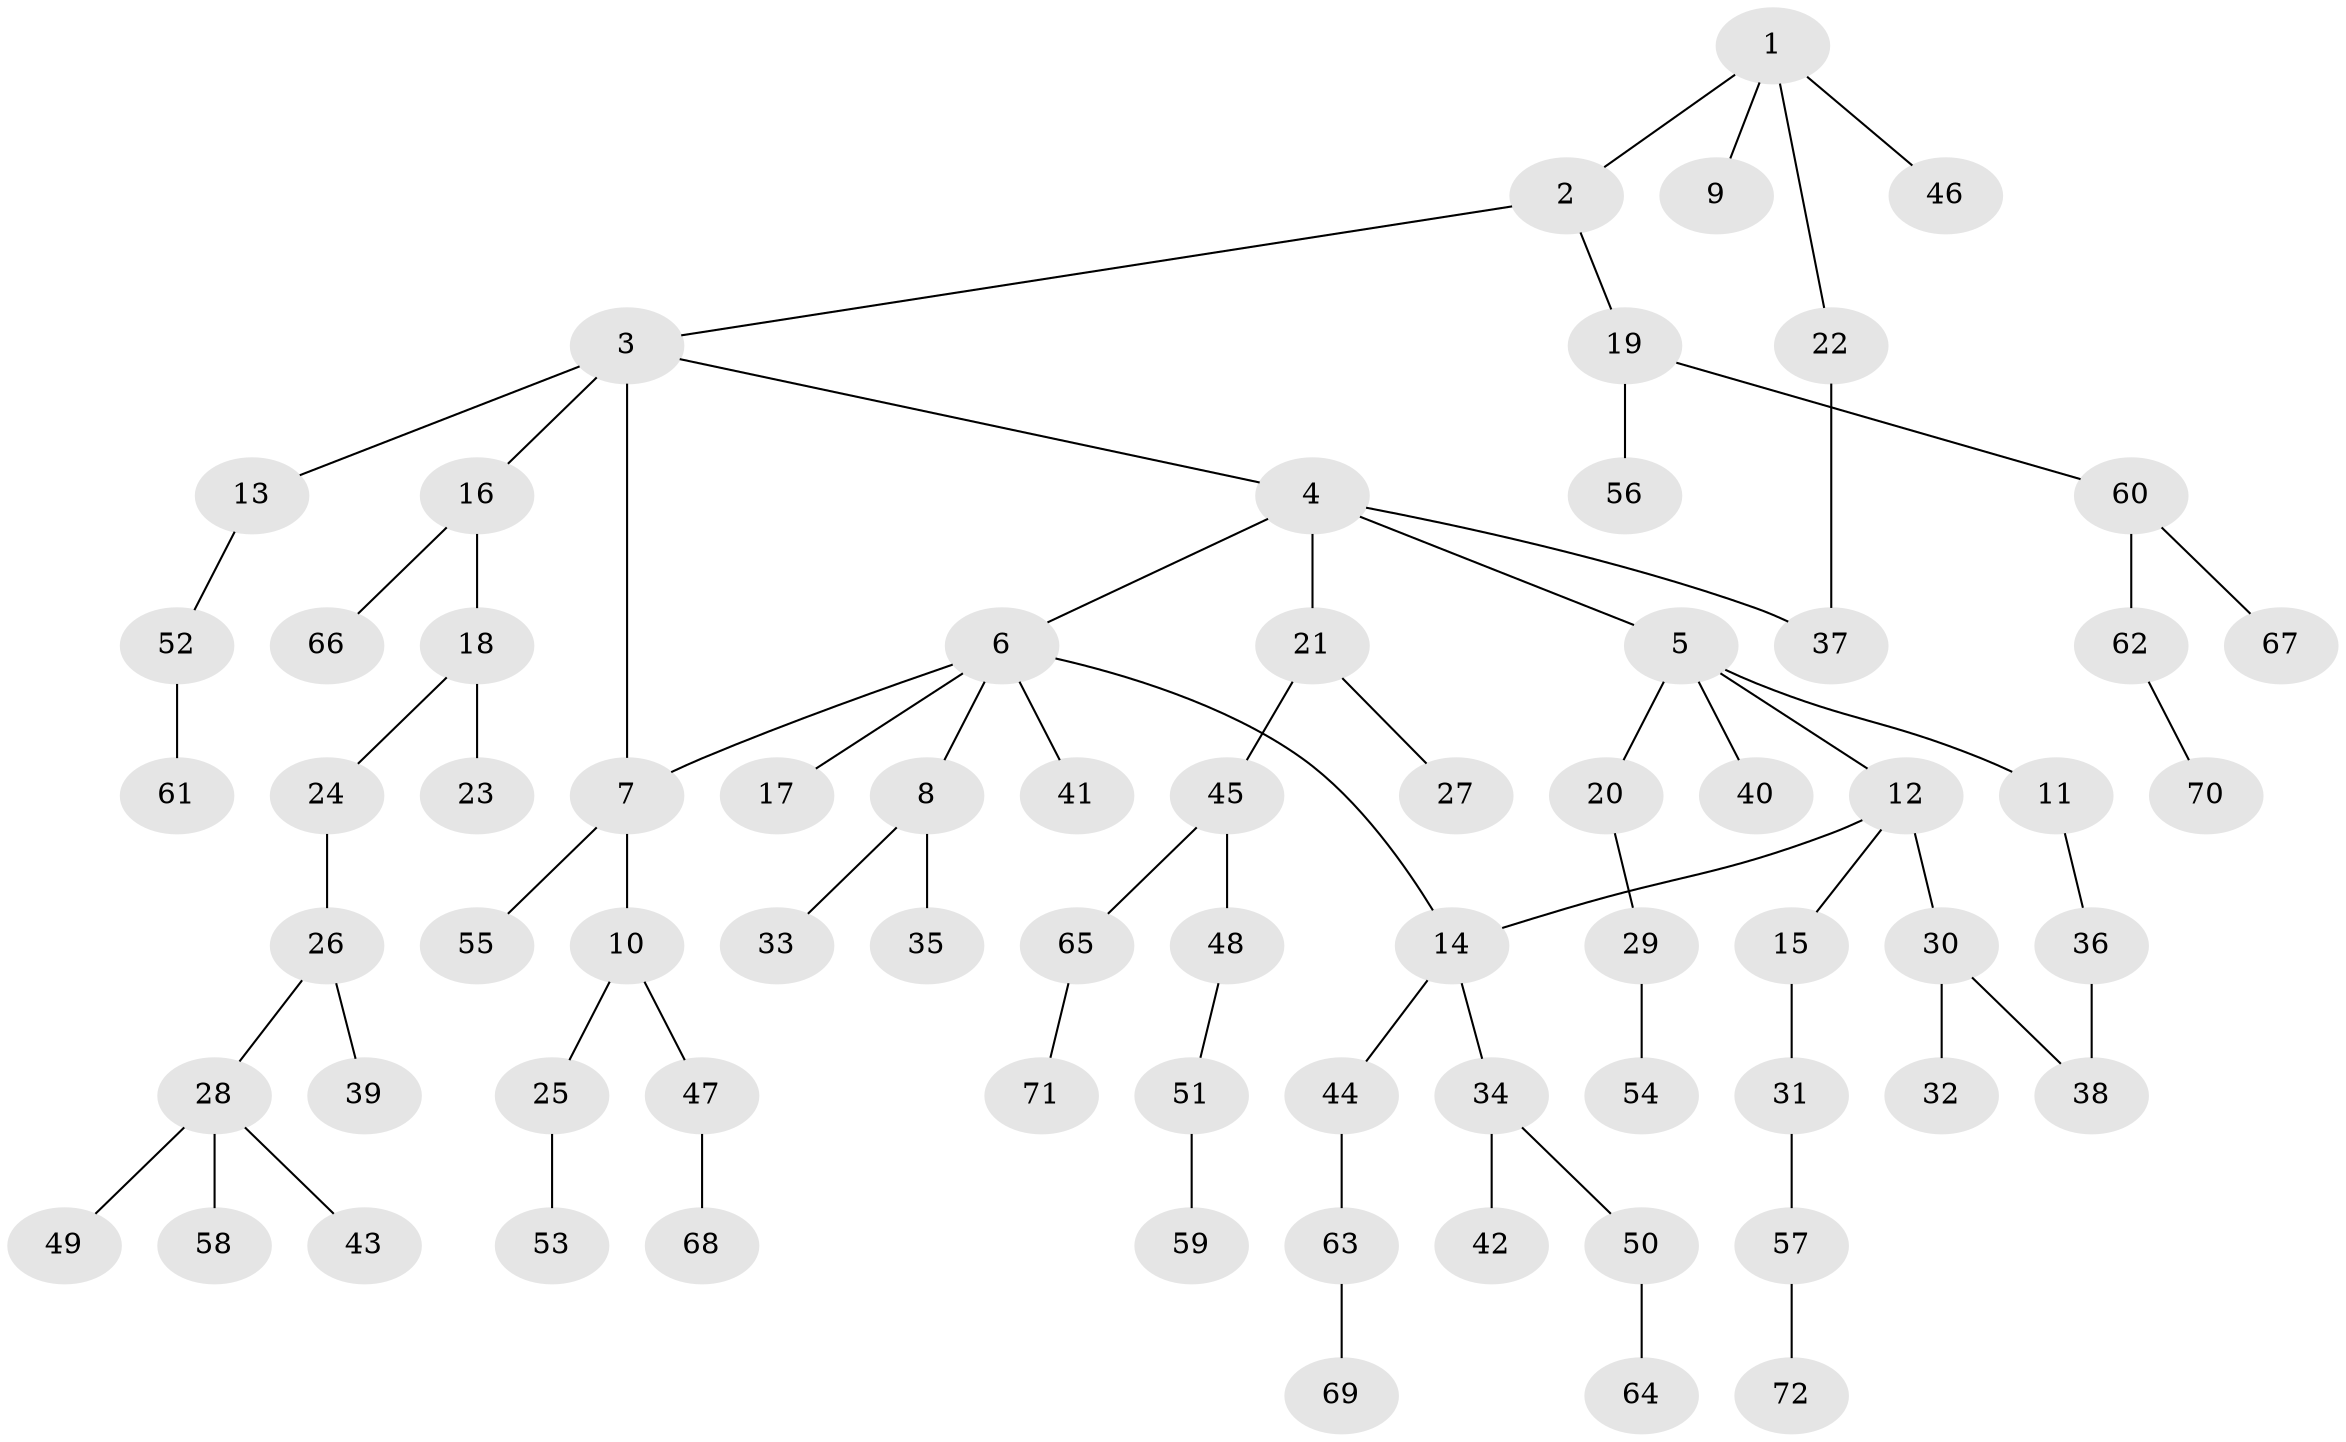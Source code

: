 // coarse degree distribution, {4: 0.0425531914893617, 3: 0.10638297872340426, 5: 0.06382978723404255, 7: 0.02127659574468085, 1: 0.44680851063829785, 2: 0.2978723404255319, 6: 0.02127659574468085}
// Generated by graph-tools (version 1.1) at 2025/23/03/03/25 07:23:32]
// undirected, 72 vertices, 75 edges
graph export_dot {
graph [start="1"]
  node [color=gray90,style=filled];
  1;
  2;
  3;
  4;
  5;
  6;
  7;
  8;
  9;
  10;
  11;
  12;
  13;
  14;
  15;
  16;
  17;
  18;
  19;
  20;
  21;
  22;
  23;
  24;
  25;
  26;
  27;
  28;
  29;
  30;
  31;
  32;
  33;
  34;
  35;
  36;
  37;
  38;
  39;
  40;
  41;
  42;
  43;
  44;
  45;
  46;
  47;
  48;
  49;
  50;
  51;
  52;
  53;
  54;
  55;
  56;
  57;
  58;
  59;
  60;
  61;
  62;
  63;
  64;
  65;
  66;
  67;
  68;
  69;
  70;
  71;
  72;
  1 -- 2;
  1 -- 9;
  1 -- 22;
  1 -- 46;
  2 -- 3;
  2 -- 19;
  3 -- 4;
  3 -- 13;
  3 -- 16;
  3 -- 7;
  4 -- 5;
  4 -- 6;
  4 -- 21;
  4 -- 37;
  5 -- 11;
  5 -- 12;
  5 -- 20;
  5 -- 40;
  6 -- 7;
  6 -- 8;
  6 -- 14;
  6 -- 17;
  6 -- 41;
  7 -- 10;
  7 -- 55;
  8 -- 33;
  8 -- 35;
  10 -- 25;
  10 -- 47;
  11 -- 36;
  12 -- 15;
  12 -- 30;
  12 -- 14;
  13 -- 52;
  14 -- 34;
  14 -- 44;
  15 -- 31;
  16 -- 18;
  16 -- 66;
  18 -- 23;
  18 -- 24;
  19 -- 56;
  19 -- 60;
  20 -- 29;
  21 -- 27;
  21 -- 45;
  22 -- 37;
  24 -- 26;
  25 -- 53;
  26 -- 28;
  26 -- 39;
  28 -- 43;
  28 -- 49;
  28 -- 58;
  29 -- 54;
  30 -- 32;
  30 -- 38;
  31 -- 57;
  34 -- 42;
  34 -- 50;
  36 -- 38;
  44 -- 63;
  45 -- 48;
  45 -- 65;
  47 -- 68;
  48 -- 51;
  50 -- 64;
  51 -- 59;
  52 -- 61;
  57 -- 72;
  60 -- 62;
  60 -- 67;
  62 -- 70;
  63 -- 69;
  65 -- 71;
}
